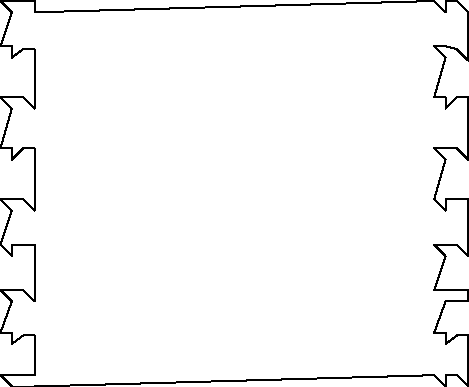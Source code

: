 unitsize(0.001cm);
// 44436.2
draw((8375,4700)--(8175,4900));
draw((8175,4900)--(8375,4900));
draw((8375,4900)--(8575,4900));
draw((8575,4900)--(8775,4900));
draw((8775,4900)--(8775,5400));
draw((8775,5400)--(8775,5600));
draw((8775,5600)--(8575,5600));
draw((8575,5600)--(8375,5450));
draw((8375,5450)--(8375,5650));
draw((8375,5650)--(8175,5650));
draw((8175,5650)--(8375,6200));
draw((8375,6200)--(8175,6400));
draw((8175,6400)--(8375,6400));
draw((8375,6400)--(8575,6400));
draw((8575,6400)--(8775,6200));
draw((8775,6200)--(8775,6400));
draw((8775,6400)--(8775,7000));
draw((8775,7000)--(8775,7200));
draw((8775,7200)--(8575,7200));
draw((8575,7200)--(8375,7200));
draw((8375,7200)--(8375,7000));
draw((8375,7000)--(8175,7200));
draw((8175,7200)--(8375,7800));
draw((8375,7800)--(8175,8000));
draw((8175,8000)--(8375,8000));
draw((8375,8000)--(8575,8000));
draw((8575,8000)--(8775,7800));
draw((8775,7800)--(8775,8000));
draw((8775,8000)--(8775,8700));
draw((8775,8700)--(8775,8900));
draw((8775,8900)--(8575,8900));
draw((8575,8900)--(8375,8700));
draw((8375,8700)--(8375,8900));
draw((8375,8900)--(8175,8900));
draw((8175,8900)--(8375,9600));
draw((8375,9600)--(8175,9800));
draw((8175,9800)--(8375,9800));
draw((8375,9800)--(8575,9800));
draw((8575,9800)--(8775,9600));
draw((8775,9600)--(8775,9800));
draw((8775,9800)--(8775,10450));
draw((8775,10450)--(8775,10650));
draw((8775,10650)--(8575,10650));
draw((8575,10650)--(8375,10500));
draw((8375,10500)--(8375,10700));
draw((8375,10700)--(8175,10700));
draw((8175,10700)--(8375,11300));
draw((8375,11300)--(8175,11500));
draw((8175,11500)--(8375,11500));
draw((8375,11500)--(8575,11500));
draw((8575,11500)--(8775,11500));
draw((8775,11500)--(8775,11300));
draw((8775,11300)--(15825,11500));
draw((15825,11500)--(16025,11300));
draw((16025,11300)--(16025,11500));
draw((16025,11500)--(16225,11500));
draw((16225,11500)--(16425,11300));
draw((16425,11300)--(16425,10650));
draw((16425,10650)--(16425,10450));
draw((16425,10450)--(16225,10650));
draw((16225,10650)--(16025,10700));
draw((16025,10700)--(15825,10700));
draw((15825,10700)--(16025,10500));
draw((16025,10500)--(15825,9800));
draw((15825,9800)--(16025,9800));
draw((16025,9800)--(16025,9600));
draw((16025,9600)--(16225,9800));
draw((16225,9800)--(16425,9800));
draw((16425,9800)--(16425,9600));
draw((16425,9600)--(16425,8900));
draw((16425,8900)--(16425,8700));
draw((16425,8700)--(16225,8900));
draw((16225,8900)--(16025,8900));
draw((16025,8900)--(15825,8900));
draw((15825,8900)--(16025,8700));
draw((16025,8700)--(15825,8000));
draw((15825,8000)--(16025,7800));
draw((16025,7800)--(16025,8000));
draw((16025,8000)--(16225,8000));
draw((16225,8000)--(16425,8000));
draw((16425,8000)--(16425,7800));
draw((16425,7800)--(16425,7200));
draw((16425,7200)--(16425,7000));
draw((16425,7000)--(16225,7200));
draw((16225,7200)--(16025,7200));
draw((16025,7200)--(15825,7200));
draw((15825,7200)--(16025,7000));
draw((16025,7000)--(15825,6400));
draw((15825,6400)--(16025,6400));
draw((16025,6400)--(16225,6400));
draw((16225,6400)--(16425,6400));
draw((16425,6400)--(16425,6200));
draw((16425,6200)--(16025,6200));
draw((16025,6200)--(15825,5650));
draw((15825,5650)--(16025,5650));
draw((16025,5650)--(16025,5450));
draw((16025,5450)--(16225,5600));
draw((16225,5600)--(16425,5600));
draw((16425,5600)--(16425,5400));
draw((16425,5400)--(16425,4900));
draw((16425,4900)--(16425,4700));
draw((16425,4700)--(16225,4900));
draw((16225,4900)--(16025,4900));
draw((16025,4900)--(16025,4700));
draw((16025,4700)--(15825,4900));
draw((15825,4900)--(8775,4700));
draw((8775,4700)--(8375,4700));
